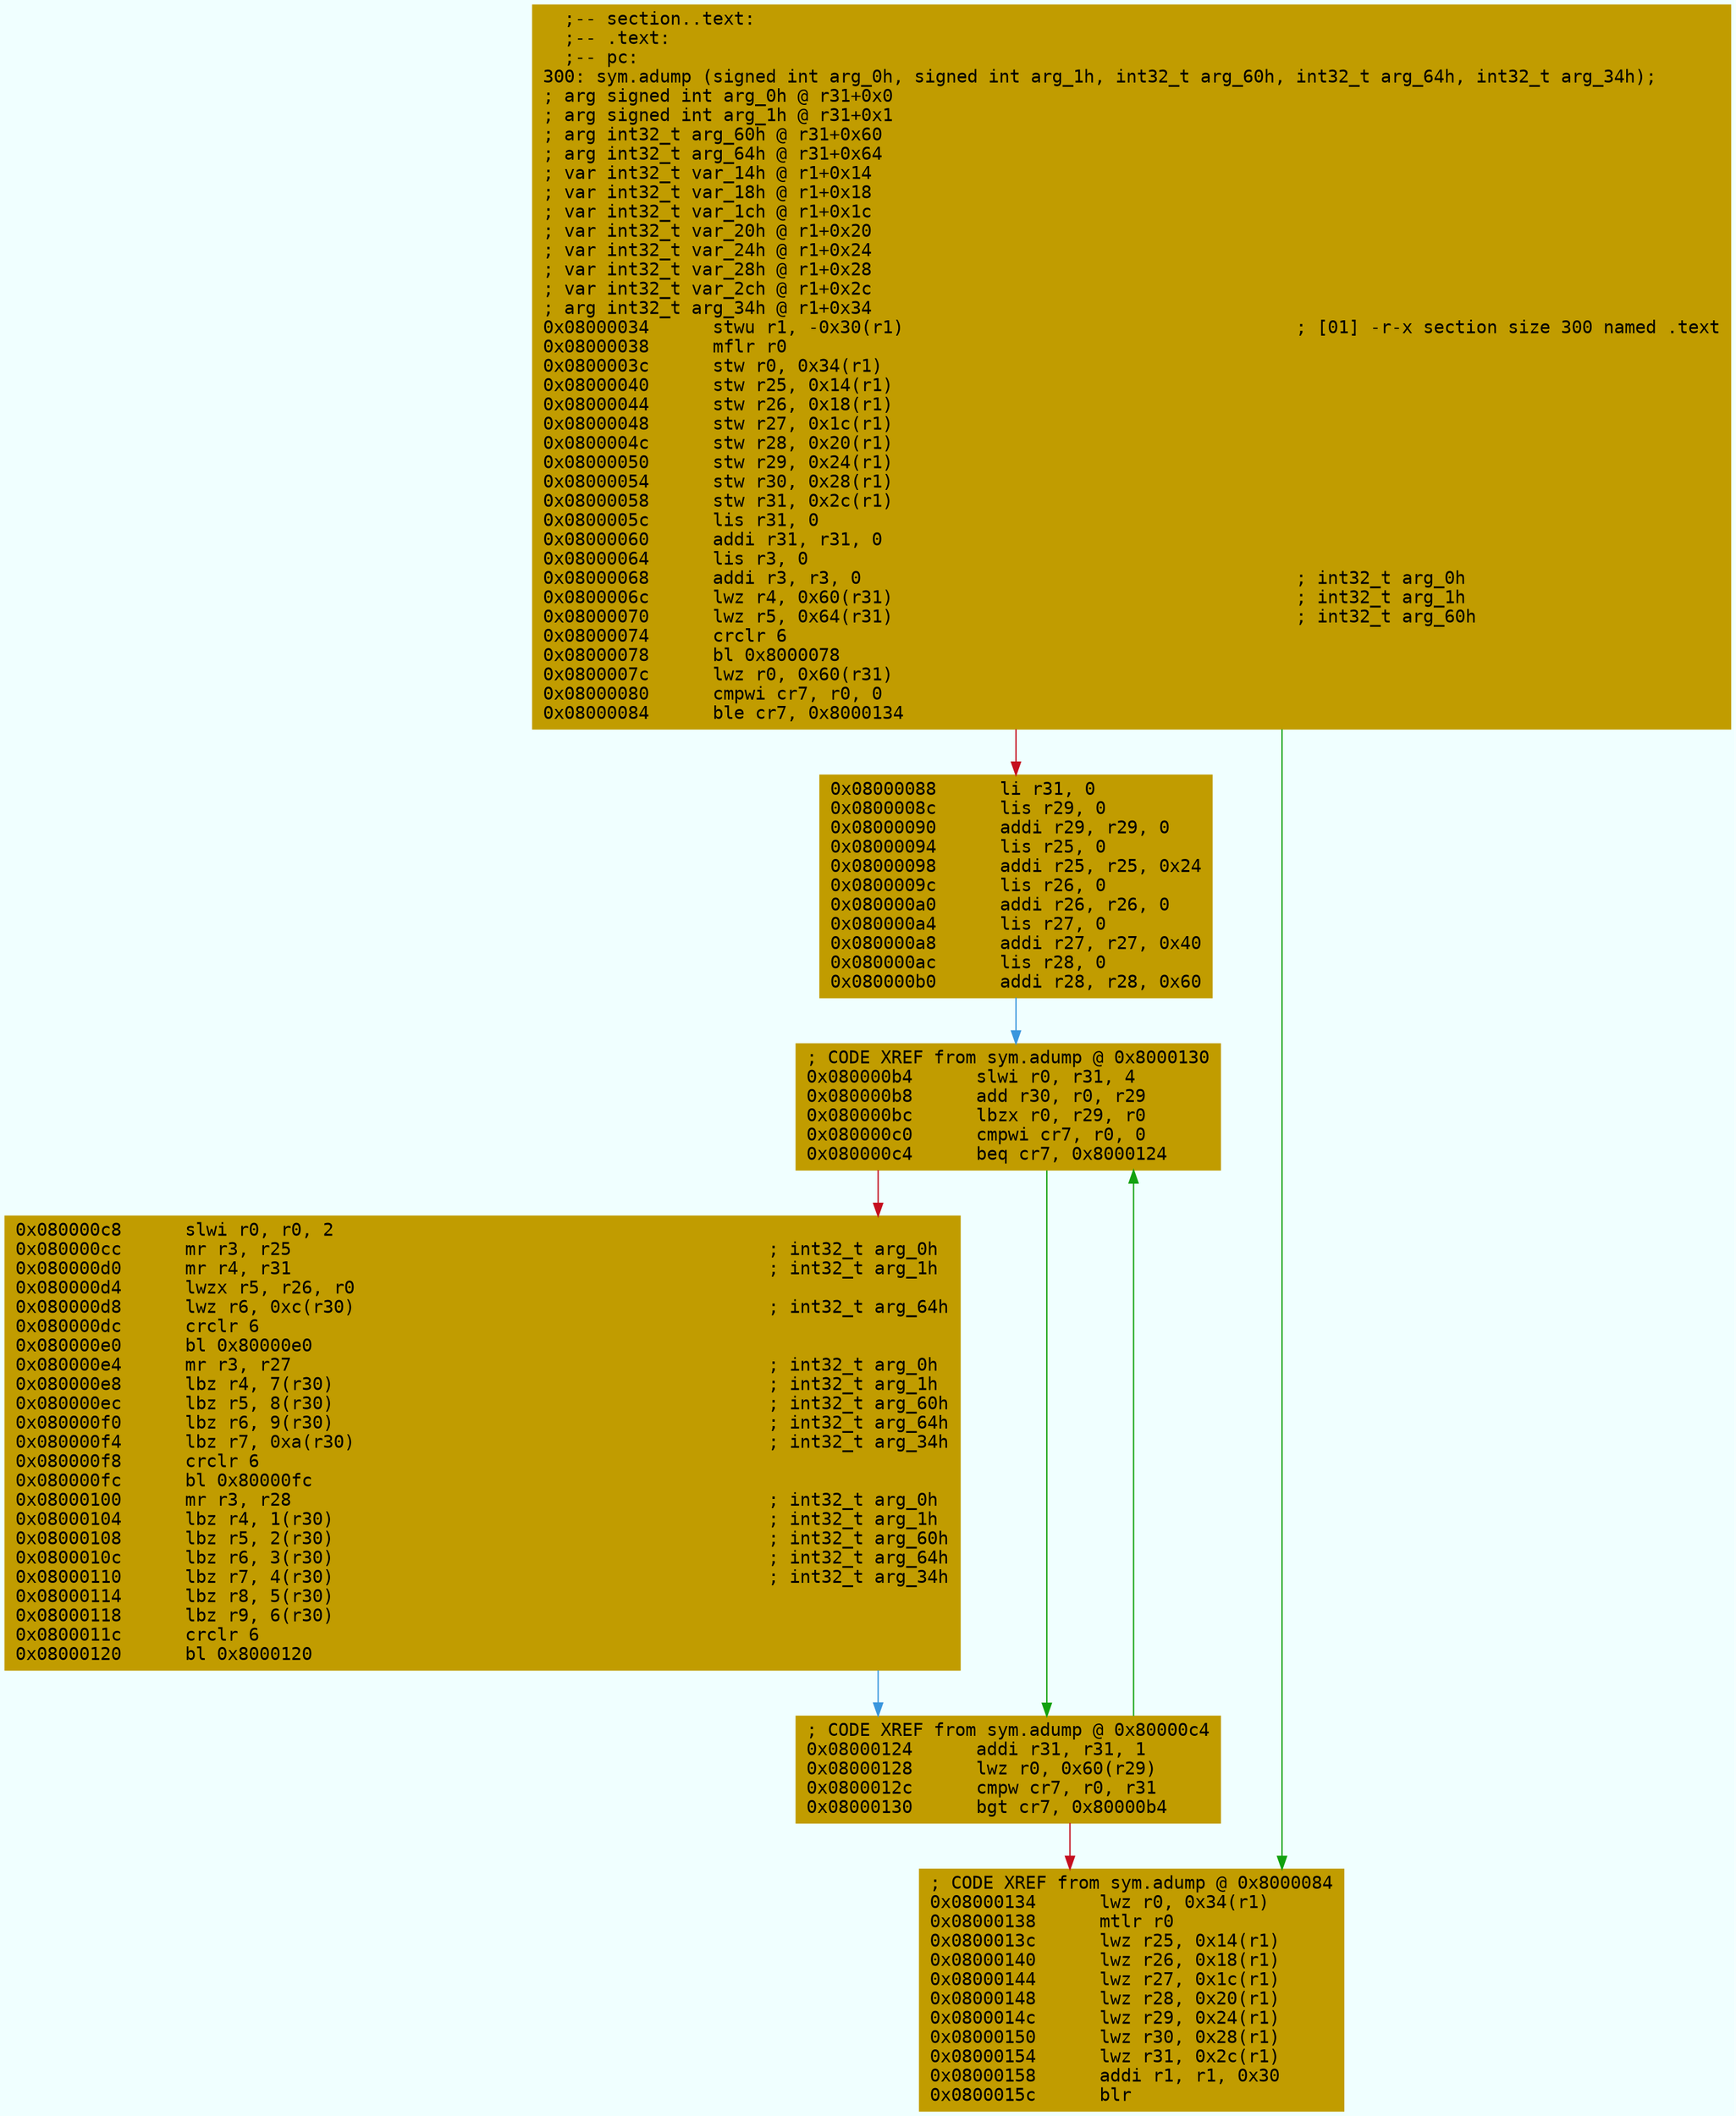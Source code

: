digraph code {
	graph [bgcolor=azure fontsize=8 fontname="Courier" splines="ortho"];
	node [fillcolor=gray style=filled shape=box];
	edge [arrowhead="normal"];
	"0x08000034" [URL="sym.adump/0x08000034", fillcolor="#c19c00",color="#c19c00", fontname="Courier",label="  ;-- section..text:\l  ;-- .text:\l  ;-- pc:\l300: sym.adump (signed int arg_0h, signed int arg_1h, int32_t arg_60h, int32_t arg_64h, int32_t arg_34h);\l; arg signed int arg_0h @ r31+0x0\l; arg signed int arg_1h @ r31+0x1\l; arg int32_t arg_60h @ r31+0x60\l; arg int32_t arg_64h @ r31+0x64\l; var int32_t var_14h @ r1+0x14\l; var int32_t var_18h @ r1+0x18\l; var int32_t var_1ch @ r1+0x1c\l; var int32_t var_20h @ r1+0x20\l; var int32_t var_24h @ r1+0x24\l; var int32_t var_28h @ r1+0x28\l; var int32_t var_2ch @ r1+0x2c\l; arg int32_t arg_34h @ r1+0x34\l0x08000034      stwu r1, -0x30(r1)                                     ; [01] -r-x section size 300 named .text\l0x08000038      mflr r0\l0x0800003c      stw r0, 0x34(r1)\l0x08000040      stw r25, 0x14(r1)\l0x08000044      stw r26, 0x18(r1)\l0x08000048      stw r27, 0x1c(r1)\l0x0800004c      stw r28, 0x20(r1)\l0x08000050      stw r29, 0x24(r1)\l0x08000054      stw r30, 0x28(r1)\l0x08000058      stw r31, 0x2c(r1)\l0x0800005c      lis r31, 0\l0x08000060      addi r31, r31, 0\l0x08000064      lis r3, 0\l0x08000068      addi r3, r3, 0                                         ; int32_t arg_0h\l0x0800006c      lwz r4, 0x60(r31)                                      ; int32_t arg_1h\l0x08000070      lwz r5, 0x64(r31)                                      ; int32_t arg_60h\l0x08000074      crclr 6\l0x08000078      bl 0x8000078\l0x0800007c      lwz r0, 0x60(r31)\l0x08000080      cmpwi cr7, r0, 0\l0x08000084      ble cr7, 0x8000134\l"]
	"0x08000088" [URL="sym.adump/0x08000088", fillcolor="#c19c00",color="#c19c00", fontname="Courier",label="0x08000088      li r31, 0\l0x0800008c      lis r29, 0\l0x08000090      addi r29, r29, 0\l0x08000094      lis r25, 0\l0x08000098      addi r25, r25, 0x24\l0x0800009c      lis r26, 0\l0x080000a0      addi r26, r26, 0\l0x080000a4      lis r27, 0\l0x080000a8      addi r27, r27, 0x40\l0x080000ac      lis r28, 0\l0x080000b0      addi r28, r28, 0x60\l"]
	"0x080000b4" [URL="sym.adump/0x080000b4", fillcolor="#c19c00",color="#c19c00", fontname="Courier",label="; CODE XREF from sym.adump @ 0x8000130\l0x080000b4      slwi r0, r31, 4\l0x080000b8      add r30, r0, r29\l0x080000bc      lbzx r0, r29, r0\l0x080000c0      cmpwi cr7, r0, 0\l0x080000c4      beq cr7, 0x8000124\l"]
	"0x080000c8" [URL="sym.adump/0x080000c8", fillcolor="#c19c00",color="#c19c00", fontname="Courier",label="0x080000c8      slwi r0, r0, 2\l0x080000cc      mr r3, r25                                             ; int32_t arg_0h\l0x080000d0      mr r4, r31                                             ; int32_t arg_1h\l0x080000d4      lwzx r5, r26, r0\l0x080000d8      lwz r6, 0xc(r30)                                       ; int32_t arg_64h\l0x080000dc      crclr 6\l0x080000e0      bl 0x80000e0\l0x080000e4      mr r3, r27                                             ; int32_t arg_0h\l0x080000e8      lbz r4, 7(r30)                                         ; int32_t arg_1h\l0x080000ec      lbz r5, 8(r30)                                         ; int32_t arg_60h\l0x080000f0      lbz r6, 9(r30)                                         ; int32_t arg_64h\l0x080000f4      lbz r7, 0xa(r30)                                       ; int32_t arg_34h\l0x080000f8      crclr 6\l0x080000fc      bl 0x80000fc\l0x08000100      mr r3, r28                                             ; int32_t arg_0h\l0x08000104      lbz r4, 1(r30)                                         ; int32_t arg_1h\l0x08000108      lbz r5, 2(r30)                                         ; int32_t arg_60h\l0x0800010c      lbz r6, 3(r30)                                         ; int32_t arg_64h\l0x08000110      lbz r7, 4(r30)                                         ; int32_t arg_34h\l0x08000114      lbz r8, 5(r30)\l0x08000118      lbz r9, 6(r30)\l0x0800011c      crclr 6\l0x08000120      bl 0x8000120\l"]
	"0x08000124" [URL="sym.adump/0x08000124", fillcolor="#c19c00",color="#c19c00", fontname="Courier",label="; CODE XREF from sym.adump @ 0x80000c4\l0x08000124      addi r31, r31, 1\l0x08000128      lwz r0, 0x60(r29)\l0x0800012c      cmpw cr7, r0, r31\l0x08000130      bgt cr7, 0x80000b4\l"]
	"0x08000134" [URL="sym.adump/0x08000134", fillcolor="#c19c00",color="#c19c00", fontname="Courier",label="; CODE XREF from sym.adump @ 0x8000084\l0x08000134      lwz r0, 0x34(r1)\l0x08000138      mtlr r0\l0x0800013c      lwz r25, 0x14(r1)\l0x08000140      lwz r26, 0x18(r1)\l0x08000144      lwz r27, 0x1c(r1)\l0x08000148      lwz r28, 0x20(r1)\l0x0800014c      lwz r29, 0x24(r1)\l0x08000150      lwz r30, 0x28(r1)\l0x08000154      lwz r31, 0x2c(r1)\l0x08000158      addi r1, r1, 0x30\l0x0800015c      blr\l"]
        "0x08000034" -> "0x08000134" [color="#13a10e"];
        "0x08000034" -> "0x08000088" [color="#c50f1f"];
        "0x08000088" -> "0x080000b4" [color="#3a96dd"];
        "0x080000b4" -> "0x08000124" [color="#13a10e"];
        "0x080000b4" -> "0x080000c8" [color="#c50f1f"];
        "0x080000c8" -> "0x08000124" [color="#3a96dd"];
        "0x08000124" -> "0x080000b4" [color="#13a10e"];
        "0x08000124" -> "0x08000134" [color="#c50f1f"];
}
